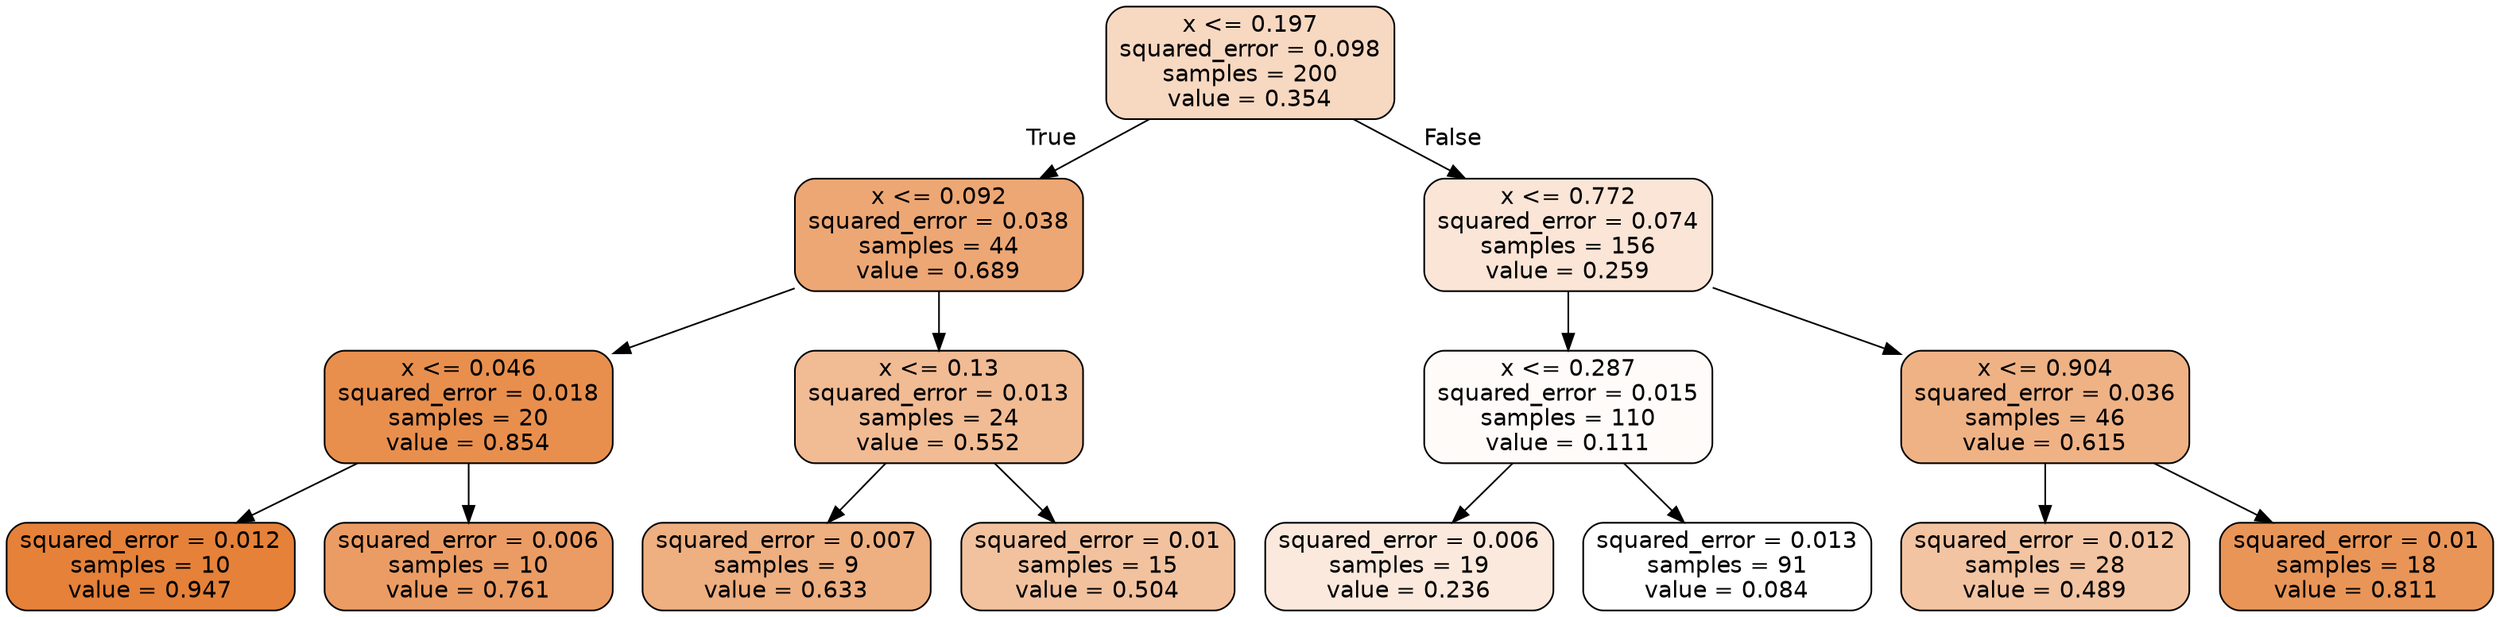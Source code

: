 digraph Tree {
node [shape=box, style="filled, rounded", color="black", fontname="helvetica"] ;
edge [fontname="helvetica"] ;
0 [label="x <= 0.197\nsquared_error = 0.098\nsamples = 200\nvalue = 0.354", fillcolor="#f7d8c1"] ;
1 [label="x <= 0.092\nsquared_error = 0.038\nsamples = 44\nvalue = 0.689", fillcolor="#eda774"] ;
0 -> 1 [labeldistance=2.5, labelangle=45, headlabel="True"] ;
2 [label="x <= 0.046\nsquared_error = 0.018\nsamples = 20\nvalue = 0.854", fillcolor="#e88f4e"] ;
1 -> 2 ;
3 [label="squared_error = 0.012\nsamples = 10\nvalue = 0.947", fillcolor="#e58139"] ;
2 -> 3 ;
4 [label="squared_error = 0.006\nsamples = 10\nvalue = 0.761", fillcolor="#eb9c64"] ;
2 -> 4 ;
5 [label="x <= 0.13\nsquared_error = 0.013\nsamples = 24\nvalue = 0.552", fillcolor="#f1bb94"] ;
1 -> 5 ;
6 [label="squared_error = 0.007\nsamples = 9\nvalue = 0.633", fillcolor="#eeaf81"] ;
5 -> 6 ;
7 [label="squared_error = 0.01\nsamples = 15\nvalue = 0.504", fillcolor="#f2c29f"] ;
5 -> 7 ;
8 [label="x <= 0.772\nsquared_error = 0.074\nsamples = 156\nvalue = 0.259", fillcolor="#fae5d7"] ;
0 -> 8 [labeldistance=2.5, labelangle=-45, headlabel="False"] ;
9 [label="x <= 0.287\nsquared_error = 0.015\nsamples = 110\nvalue = 0.111", fillcolor="#fefbf9"] ;
8 -> 9 ;
10 [label="squared_error = 0.006\nsamples = 19\nvalue = 0.236", fillcolor="#fae9dc"] ;
9 -> 10 ;
11 [label="squared_error = 0.013\nsamples = 91\nvalue = 0.084", fillcolor="#ffffff"] ;
9 -> 11 ;
12 [label="x <= 0.904\nsquared_error = 0.036\nsamples = 46\nvalue = 0.615", fillcolor="#efb285"] ;
8 -> 12 ;
13 [label="squared_error = 0.012\nsamples = 28\nvalue = 0.489", fillcolor="#f3c4a2"] ;
12 -> 13 ;
14 [label="squared_error = 0.01\nsamples = 18\nvalue = 0.811", fillcolor="#e99558"] ;
12 -> 14 ;
}
